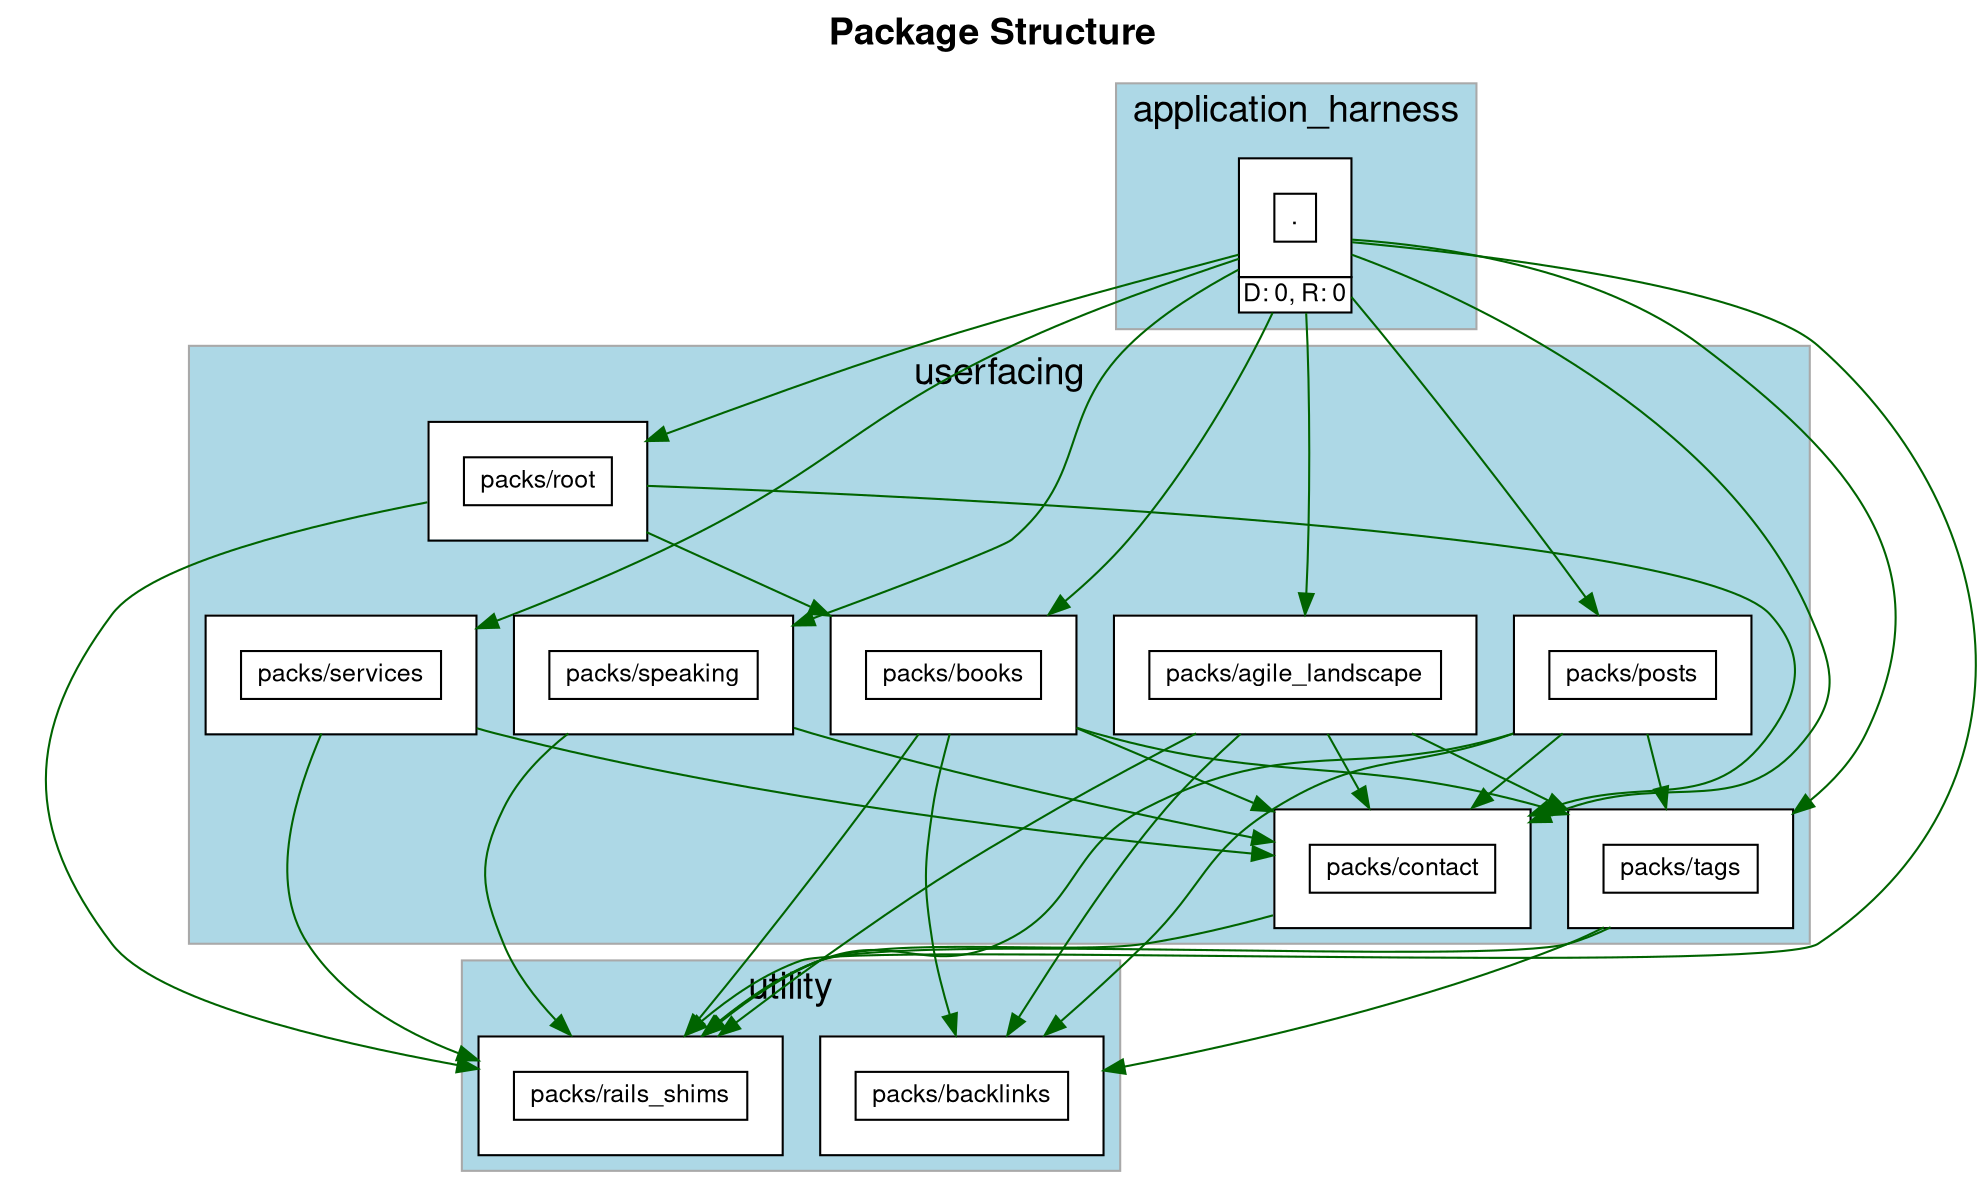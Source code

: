 digraph package_diagram {
  rankdir=TD
  graph [
    labelloc="t"
    fontname="Helvetica,Arial,sans-serif"
    dpi=100
    layout=dot
    label=<<b>Package Structure</b>>
    fontsize=18
  ]
  node [
    fontname="Helvetica,Arial,sans-serif"
    fontsize=26.0
    fontcolor=black
    fillcolor=white
    color=black
    height=1.0
    style=filled
    shape=plain
  ]
    subgraph application_harness {
      shape=box
      color=darkgrey
      fillcolor=lightblue
      style=filled
        label="application_harness"
        cluster=true
        rank = 0        "." [
            fontsize=12.0
            label= <
                <table border='0' cellborder='1' cellspacing='0' cellpadding='16'><tr><td>
                  <table border='0' cellborder='1' cellspacing='0' cellpadding='4'>
                    <tr> <td port='private'> . </td> </tr>
                  </table>
                  </td></tr>
                  <tr><td CELLPADDING='1' ALIGN='RIGHT'>D: 0, R: 0</td></tr>
                  </table>
              >
          ]
        
    }
    subgraph userfacing {
      shape=box
      color=darkgrey
      fillcolor=lightblue
      style=filled
        label="userfacing"
        cluster=true
        rank = 1        "packs/agile_landscape" [
            fontsize=12.0
            label= <
                <table border='0' cellborder='1' cellspacing='0' cellpadding='16'><tr><td>
                  <table border='0' cellborder='1' cellspacing='0' cellpadding='4'>
                    <tr> <td port='private'> packs/agile_landscape </td> </tr>
                  </table>
                  </td></tr>
                  </table>
              >
          ]
        
        "packs/books" [
            fontsize=12.0
            label= <
                <table border='0' cellborder='1' cellspacing='0' cellpadding='16'><tr><td>
                  <table border='0' cellborder='1' cellspacing='0' cellpadding='4'>
                    <tr> <td port='private'> packs/books </td> </tr>
                  </table>
                  </td></tr>
                  </table>
              >
          ]
        
        "packs/contact" [
            fontsize=12.0
            label= <
                <table border='0' cellborder='1' cellspacing='0' cellpadding='16'><tr><td>
                  <table border='0' cellborder='1' cellspacing='0' cellpadding='4'>
                    <tr> <td port='private'> packs/contact </td> </tr>
                  </table>
                  </td></tr>
                  </table>
              >
          ]
        
        "packs/posts" [
            fontsize=12.0
            label= <
                <table border='0' cellborder='1' cellspacing='0' cellpadding='16'><tr><td>
                  <table border='0' cellborder='1' cellspacing='0' cellpadding='4'>
                    <tr> <td port='private'> packs/posts </td> </tr>
                  </table>
                  </td></tr>
                  </table>
              >
          ]
        
        "packs/root" [
            fontsize=12.0
            label= <
                <table border='0' cellborder='1' cellspacing='0' cellpadding='16'><tr><td>
                  <table border='0' cellborder='1' cellspacing='0' cellpadding='4'>
                    <tr> <td port='private'> packs/root </td> </tr>
                  </table>
                  </td></tr>
                  </table>
              >
          ]
        
        "packs/services" [
            fontsize=12.0
            label= <
                <table border='0' cellborder='1' cellspacing='0' cellpadding='16'><tr><td>
                  <table border='0' cellborder='1' cellspacing='0' cellpadding='4'>
                    <tr> <td port='private'> packs/services </td> </tr>
                  </table>
                  </td></tr>
                  </table>
              >
          ]
        
        "packs/speaking" [
            fontsize=12.0
            label= <
                <table border='0' cellborder='1' cellspacing='0' cellpadding='16'><tr><td>
                  <table border='0' cellborder='1' cellspacing='0' cellpadding='4'>
                    <tr> <td port='private'> packs/speaking </td> </tr>
                  </table>
                  </td></tr>
                  </table>
              >
          ]
        
        "packs/tags" [
            fontsize=12.0
            label= <
                <table border='0' cellborder='1' cellspacing='0' cellpadding='16'><tr><td>
                  <table border='0' cellborder='1' cellspacing='0' cellpadding='4'>
                    <tr> <td port='private'> packs/tags </td> </tr>
                  </table>
                  </td></tr>
                  </table>
              >
          ]
        
    }
              "." -> "packs/agile_landscape" [ style=invis ]
              "." -> "packs/books" [ style=invis ]
              "." -> "packs/contact" [ style=invis ]
              "." -> "packs/posts" [ style=invis ]
              "." -> "packs/root" [ style=invis ]
              "." -> "packs/services" [ style=invis ]
              "." -> "packs/speaking" [ style=invis ]
              "." -> "packs/tags" [ style=invis ]
    subgraph utility {
      shape=box
      color=darkgrey
      fillcolor=lightblue
      style=filled
        label="utility"
        cluster=true
        rank = 2        "packs/backlinks" [
            fontsize=12.0
            label= <
                <table border='0' cellborder='1' cellspacing='0' cellpadding='16'><tr><td>
                  <table border='0' cellborder='1' cellspacing='0' cellpadding='4'>
                    <tr> <td port='private'> packs/backlinks </td> </tr>
                  </table>
                  </td></tr>
                  </table>
              >
          ]
        
        "packs/rails_shims" [
            fontsize=12.0
            label= <
                <table border='0' cellborder='1' cellspacing='0' cellpadding='16'><tr><td>
                  <table border='0' cellborder='1' cellspacing='0' cellpadding='4'>
                    <tr> <td port='private'> packs/rails_shims </td> </tr>
                  </table>
                  </td></tr>
                  </table>
              >
          ]
        
    }
              "packs/agile_landscape" -> "packs/backlinks" [ style=invis ]
              "packs/books" -> "packs/backlinks" [ style=invis ]
              "packs/contact" -> "packs/backlinks" [ style=invis ]
              "packs/posts" -> "packs/backlinks" [ style=invis ]
              "packs/root" -> "packs/backlinks" [ style=invis ]
              "packs/services" -> "packs/backlinks" [ style=invis ]
              "packs/speaking" -> "packs/backlinks" [ style=invis ]
              "packs/tags" -> "packs/backlinks" [ style=invis ]
              "packs/agile_landscape" -> "packs/rails_shims" [ style=invis ]
              "packs/books" -> "packs/rails_shims" [ style=invis ]
              "packs/contact" -> "packs/rails_shims" [ style=invis ]
              "packs/posts" -> "packs/rails_shims" [ style=invis ]
              "packs/root" -> "packs/rails_shims" [ style=invis ]
              "packs/services" -> "packs/rails_shims" [ style=invis ]
              "packs/speaking" -> "packs/rails_shims" [ style=invis ]
              "packs/tags" -> "packs/rails_shims" [ style=invis ]
    subgraph NotInLayer {
      shape=box
      color=darkgrey
      fillcolor=lightblue
      style=filled
        cluster=false
    }
          "." -> "packs/agile_landscape" [ color=darkgreen ]
          "." -> "packs/books" [ color=darkgreen ]
          "." -> "packs/contact" [ color=darkgreen ]
          "." -> "packs/posts" [ color=darkgreen ]
          "." -> "packs/rails_shims" [ color=darkgreen ]
          "." -> "packs/root" [ color=darkgreen ]
          "." -> "packs/services" [ color=darkgreen ]
          "." -> "packs/speaking" [ color=darkgreen ]
          "." -> "packs/tags" [ color=darkgreen ]
          "packs/agile_landscape" -> "packs/backlinks" [ color=darkgreen ]
          "packs/agile_landscape" -> "packs/contact" [ color=darkgreen ]
          "packs/agile_landscape" -> "packs/rails_shims" [ color=darkgreen ]
          "packs/agile_landscape" -> "packs/tags" [ color=darkgreen ]
          "packs/books" -> "packs/backlinks" [ color=darkgreen ]
          "packs/books" -> "packs/contact" [ color=darkgreen ]
          "packs/books" -> "packs/rails_shims" [ color=darkgreen ]
          "packs/books" -> "packs/tags" [ color=darkgreen ]
          "packs/contact" -> "packs/rails_shims" [ color=darkgreen ]
          "packs/posts" -> "packs/backlinks" [ color=darkgreen ]
          "packs/posts" -> "packs/contact" [ color=darkgreen ]
          "packs/posts" -> "packs/rails_shims" [ color=darkgreen ]
          "packs/posts" -> "packs/tags" [ color=darkgreen ]
          "packs/root" -> "packs/books" [ color=darkgreen ]
          "packs/root" -> "packs/contact" [ color=darkgreen ]
          "packs/root" -> "packs/rails_shims" [ color=darkgreen ]
          "packs/services" -> "packs/contact" [ color=darkgreen ]
          "packs/services" -> "packs/rails_shims" [ color=darkgreen ]
          "packs/speaking" -> "packs/contact" [ color=darkgreen ]
          "packs/speaking" -> "packs/rails_shims" [ color=darkgreen ]
          "packs/tags" -> "packs/backlinks" [ color=darkgreen ]
          "packs/tags" -> "packs/rails_shims" [ color=darkgreen ]
  subgraph cluster_teams_legend {
    fontsize=16
    label="Team Colors"


  }
}

